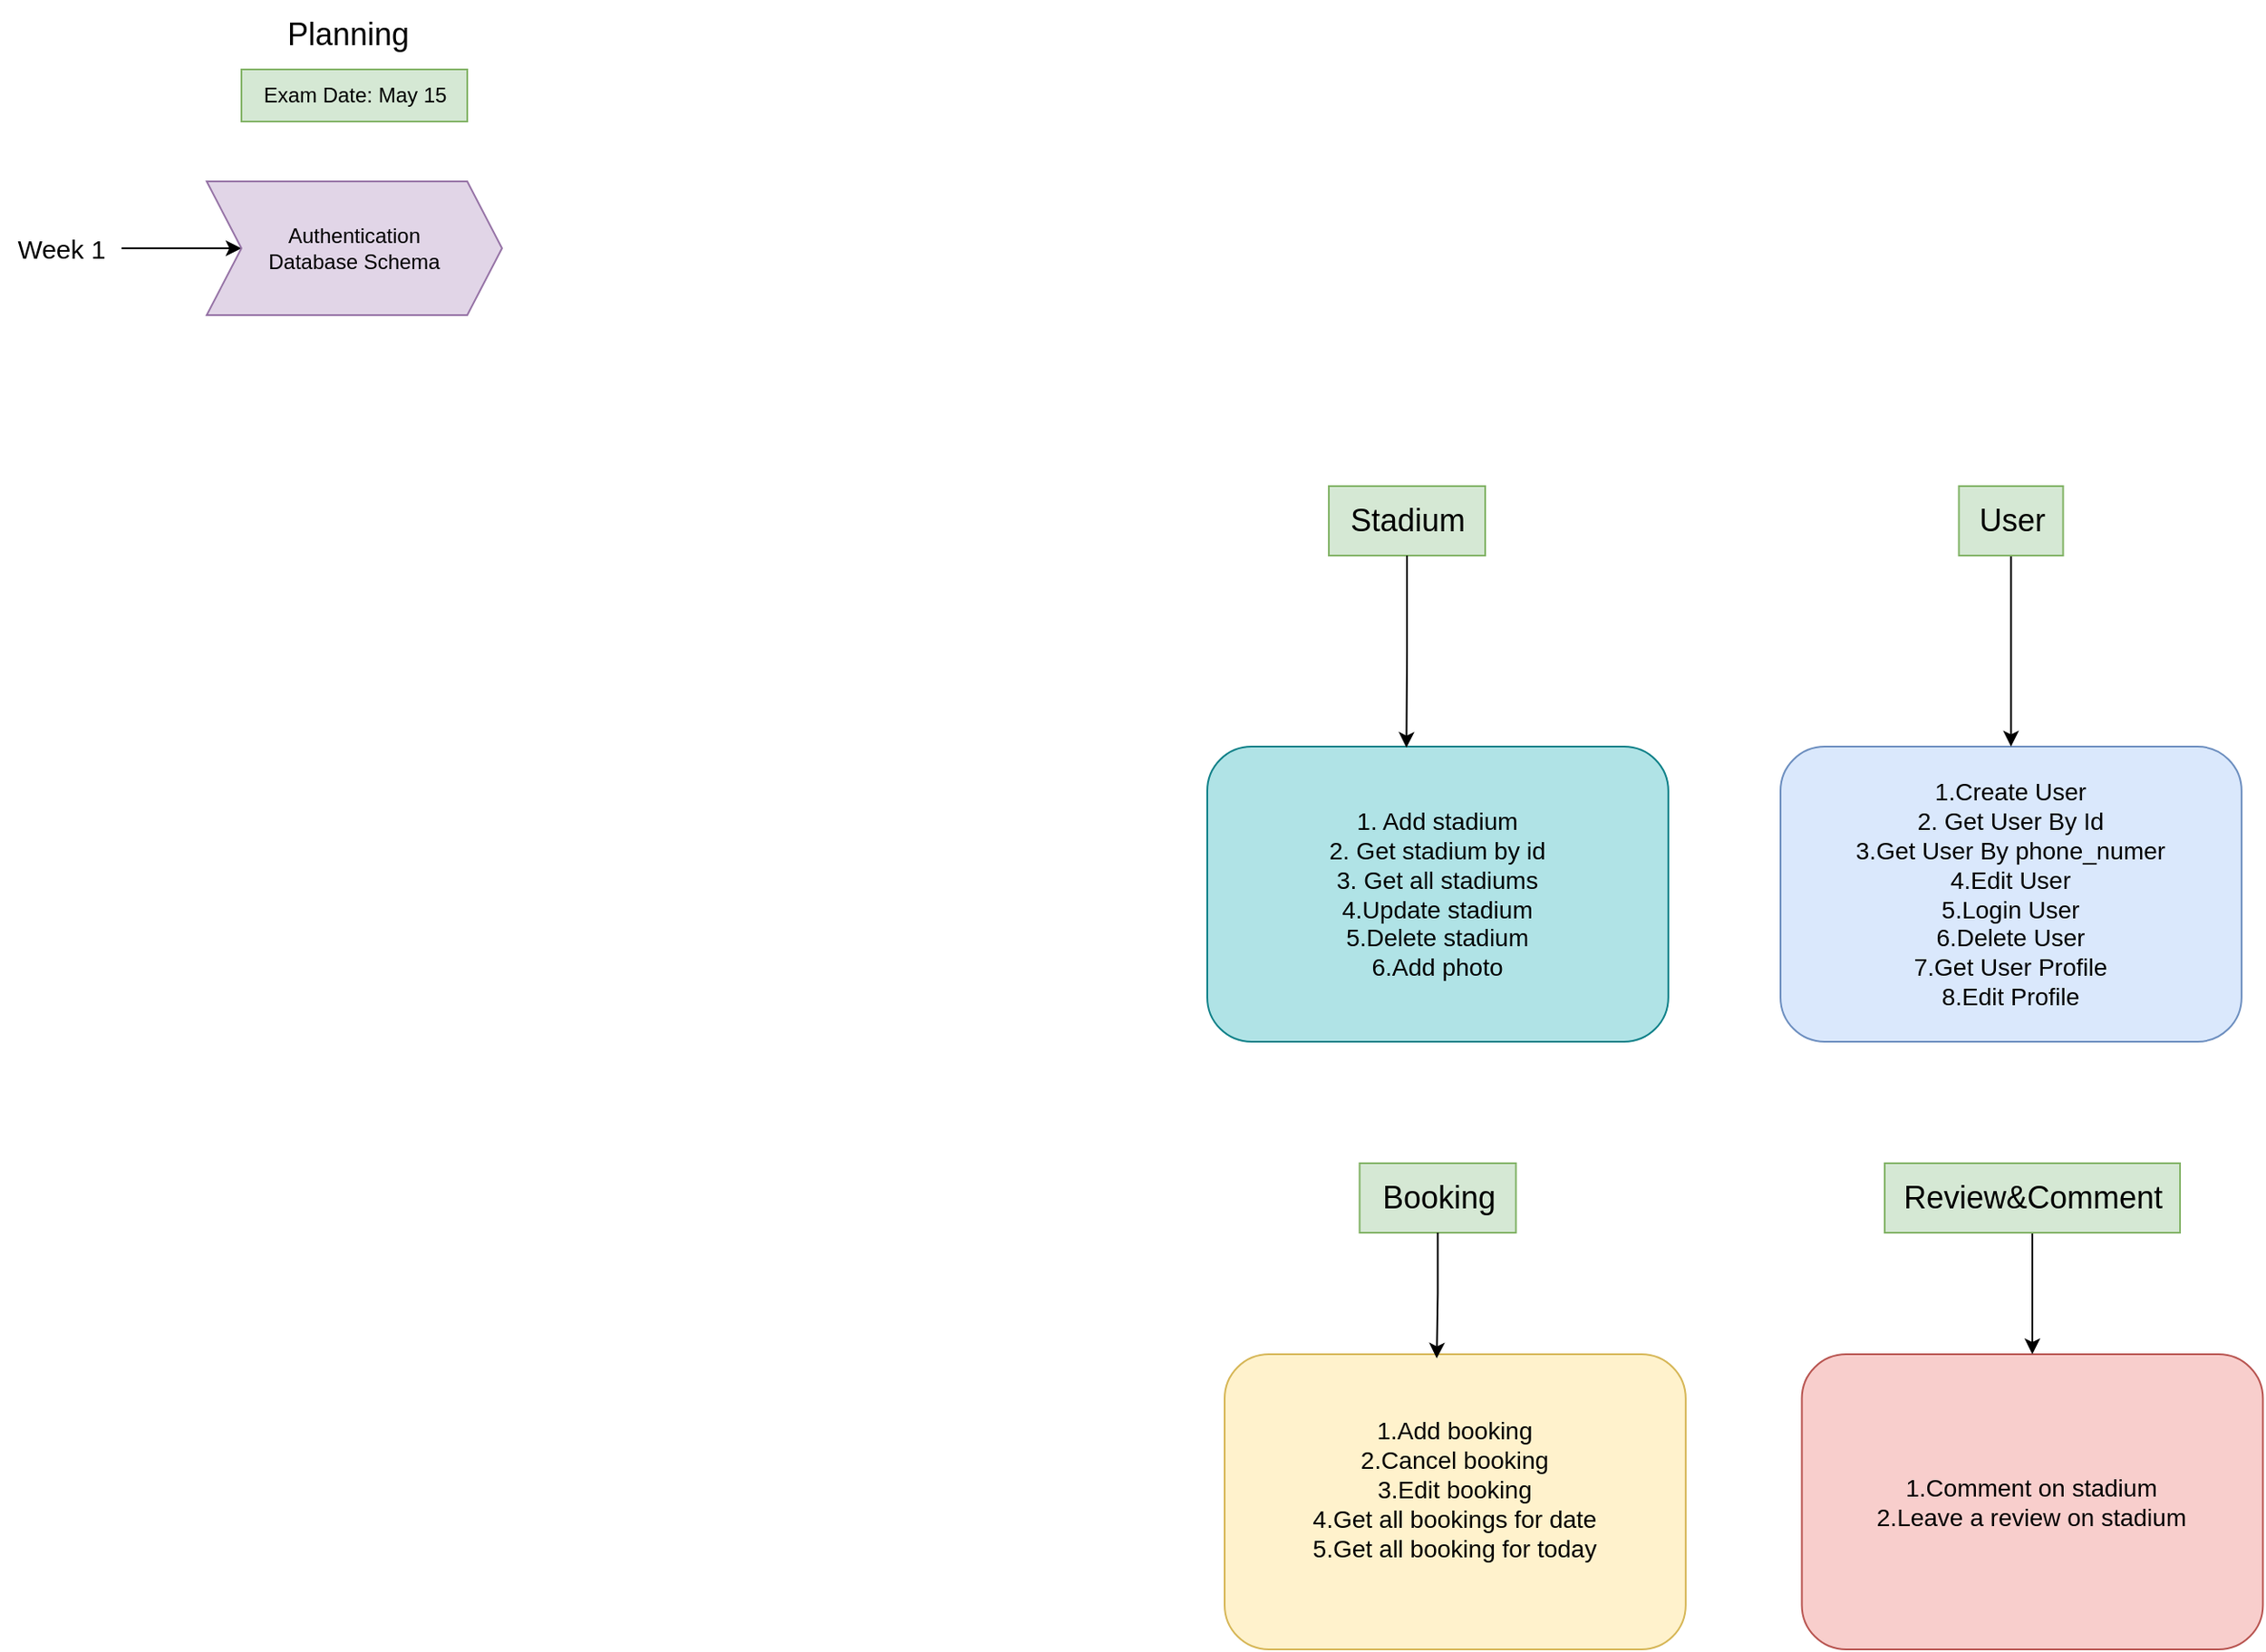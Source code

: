 <mxfile version="24.3.1" type="github">
  <diagram name="Page-1" id="hInzUNneLPHOLosXJN6D">
    <mxGraphModel dx="3500" dy="1767" grid="1" gridSize="10" guides="1" tooltips="1" connect="1" arrows="1" fold="1" page="1" pageScale="1" pageWidth="827" pageHeight="1169" math="0" shadow="0">
      <root>
        <mxCell id="0" />
        <mxCell id="1" parent="0" />
        <mxCell id="cZKXpoZEI517EeOuTU6T-1" value="&lt;font style=&quot;font-size: 18px;&quot;&gt;Planning&lt;/font&gt;" style="text;html=1;align=center;verticalAlign=middle;resizable=0;points=[];autosize=1;strokeColor=none;fillColor=none;" parent="1" vertex="1">
          <mxGeometry x="300" width="90" height="40" as="geometry" />
        </mxCell>
        <mxCell id="cZKXpoZEI517EeOuTU6T-3" value="Exam Date: May 15" style="text;html=1;align=center;verticalAlign=middle;resizable=0;points=[];autosize=1;strokeColor=#82b366;fillColor=#d5e8d4;" parent="1" vertex="1">
          <mxGeometry x="284" y="40" width="130" height="30" as="geometry" />
        </mxCell>
        <mxCell id="cZKXpoZEI517EeOuTU6T-4" value="" style="shape=image;html=1;verticalAlign=top;verticalLabelPosition=bottom;labelBackgroundColor=#ffffff;imageAspect=0;aspect=fixed;image=https://cdn3.iconfinder.com/data/icons/flat-office-icons-1/140/Artboard_1-11-128.png" parent="1" vertex="1">
          <mxGeometry x="250" y="40" width="30" height="30" as="geometry" />
        </mxCell>
        <mxCell id="cZKXpoZEI517EeOuTU6T-5" value="" style="shape=image;html=1;verticalAlign=top;verticalLabelPosition=bottom;labelBackgroundColor=#ffffff;imageAspect=0;aspect=fixed;image=https://cdn4.iconfinder.com/data/icons/online-shop-7/128/calendar-event-planning-128.png" parent="1" vertex="1">
          <mxGeometry x="390" y="5" width="30" height="30" as="geometry" />
        </mxCell>
        <mxCell id="cZKXpoZEI517EeOuTU6T-8" value="" style="edgeStyle=orthogonalEdgeStyle;rounded=0;orthogonalLoop=1;jettySize=auto;html=1;" parent="1" source="cZKXpoZEI517EeOuTU6T-6" target="cZKXpoZEI517EeOuTU6T-7" edge="1">
          <mxGeometry relative="1" as="geometry" />
        </mxCell>
        <mxCell id="cZKXpoZEI517EeOuTU6T-6" value="&lt;font style=&quot;font-size: 15px;&quot;&gt;Week 1&lt;/font&gt;" style="text;html=1;align=center;verticalAlign=middle;resizable=0;points=[];autosize=1;strokeColor=none;fillColor=none;" parent="1" vertex="1">
          <mxGeometry x="145" y="128" width="70" height="30" as="geometry" />
        </mxCell>
        <mxCell id="cZKXpoZEI517EeOuTU6T-7" value="Authentication&lt;div&gt;Database Schema&lt;/div&gt;" style="shape=step;perimeter=stepPerimeter;whiteSpace=wrap;html=1;fixedSize=1;fillColor=#e1d5e7;strokeColor=#9673a6;" parent="1" vertex="1">
          <mxGeometry x="264" y="104.5" width="170" height="77" as="geometry" />
        </mxCell>
        <mxCell id="cZKXpoZEI517EeOuTU6T-19" value="&lt;font style=&quot;font-size: 14px;&quot;&gt;1.Create User&lt;/font&gt;&lt;div style=&quot;font-size: 14px;&quot;&gt;&lt;font style=&quot;font-size: 14px;&quot;&gt;2. Get User By Id&lt;br&gt;&lt;/font&gt;&lt;/div&gt;&lt;div style=&quot;font-size: 14px;&quot;&gt;&lt;font style=&quot;font-size: 14px;&quot;&gt;3.Get User By phone_numer&lt;/font&gt;&lt;/div&gt;&lt;div style=&quot;font-size: 14px;&quot;&gt;&lt;font style=&quot;font-size: 14px;&quot;&gt;4.Edit User&lt;/font&gt;&lt;/div&gt;&lt;div style=&quot;font-size: 14px;&quot;&gt;&lt;font style=&quot;font-size: 14px;&quot;&gt;5.Login User&lt;/font&gt;&lt;/div&gt;&lt;div style=&quot;font-size: 14px;&quot;&gt;&lt;font style=&quot;font-size: 14px;&quot;&gt;6.Delete User&lt;/font&gt;&lt;/div&gt;&lt;div style=&quot;font-size: 14px;&quot;&gt;&lt;font style=&quot;font-size: 14px;&quot;&gt;7.Get User Profile&lt;/font&gt;&lt;/div&gt;&lt;div style=&quot;font-size: 14px;&quot;&gt;&lt;font style=&quot;font-size: 14px;&quot;&gt;8.Edit Profile&lt;/font&gt;&lt;/div&gt;" style="rounded=1;whiteSpace=wrap;html=1;fillColor=#dae8fc;strokeColor=#6c8ebf;" parent="1" vertex="1">
          <mxGeometry x="1170.01" y="430" width="265.43" height="170" as="geometry" />
        </mxCell>
        <mxCell id="cZKXpoZEI517EeOuTU6T-22" style="edgeStyle=orthogonalEdgeStyle;rounded=0;orthogonalLoop=1;jettySize=auto;html=1;" parent="1" source="cZKXpoZEI517EeOuTU6T-21" target="cZKXpoZEI517EeOuTU6T-19" edge="1">
          <mxGeometry relative="1" as="geometry" />
        </mxCell>
        <mxCell id="cZKXpoZEI517EeOuTU6T-21" value="&lt;font style=&quot;font-size: 18px;&quot;&gt;User&lt;/font&gt;" style="text;html=1;align=center;verticalAlign=middle;resizable=0;points=[];autosize=1;strokeColor=#82b366;fillColor=#d5e8d4;" parent="1" vertex="1">
          <mxGeometry x="1272.72" y="280" width="60" height="40" as="geometry" />
        </mxCell>
        <mxCell id="-iIECcJNtRa6xu_7U_by-1" value="&lt;span style=&quot;font-size: 14px;&quot;&gt;1. Add stadium&lt;/span&gt;&lt;div&gt;&lt;span style=&quot;font-size: 14px;&quot;&gt;2. Get stadium by id&lt;/span&gt;&lt;/div&gt;&lt;div&gt;&lt;span style=&quot;font-size: 14px;&quot;&gt;3. Get all stadiums&lt;/span&gt;&lt;/div&gt;&lt;div&gt;&lt;span style=&quot;font-size: 14px;&quot;&gt;4.Update stadium&lt;/span&gt;&lt;/div&gt;&lt;div&gt;&lt;span style=&quot;font-size: 14px;&quot;&gt;5.Delete stadium&lt;/span&gt;&lt;/div&gt;&lt;div&gt;&lt;span style=&quot;font-size: 14px;&quot;&gt;6.Add photo&lt;/span&gt;&lt;/div&gt;" style="rounded=1;whiteSpace=wrap;html=1;fillColor=#b0e3e6;strokeColor=#0e8088;" vertex="1" parent="1">
          <mxGeometry x="840" y="430" width="265.43" height="170" as="geometry" />
        </mxCell>
        <mxCell id="-iIECcJNtRa6xu_7U_by-3" value="&lt;font style=&quot;font-size: 18px;&quot;&gt;Stadium&lt;/font&gt;" style="text;html=1;align=center;verticalAlign=middle;resizable=0;points=[];autosize=1;strokeColor=#82b366;fillColor=#d5e8d4;" vertex="1" parent="1">
          <mxGeometry x="910" y="280" width="90" height="40" as="geometry" />
        </mxCell>
        <mxCell id="-iIECcJNtRa6xu_7U_by-8" style="edgeStyle=orthogonalEdgeStyle;rounded=0;orthogonalLoop=1;jettySize=auto;html=1;entryX=0.432;entryY=0.004;entryDx=0;entryDy=0;entryPerimeter=0;" edge="1" parent="1" source="-iIECcJNtRa6xu_7U_by-3" target="-iIECcJNtRa6xu_7U_by-1">
          <mxGeometry relative="1" as="geometry" />
        </mxCell>
        <mxCell id="-iIECcJNtRa6xu_7U_by-9" value="&lt;span style=&quot;font-size: 14px;&quot;&gt;1.Add booking&lt;/span&gt;&lt;div&gt;&lt;span style=&quot;font-size: 14px;&quot;&gt;2.Cancel booking&lt;/span&gt;&lt;/div&gt;&lt;div&gt;&lt;span style=&quot;font-size: 14px;&quot;&gt;3.Edit booking&lt;/span&gt;&lt;/div&gt;&lt;div&gt;&lt;span style=&quot;font-size: 14px;&quot;&gt;4.Get all bookings for date&lt;/span&gt;&lt;/div&gt;&lt;div&gt;&lt;span style=&quot;font-size: 14px;&quot;&gt;5.Get all booking for today&lt;/span&gt;&lt;/div&gt;&lt;div&gt;&lt;br&gt;&lt;/div&gt;" style="rounded=1;whiteSpace=wrap;html=1;fillColor=#fff2cc;strokeColor=#d6b656;" vertex="1" parent="1">
          <mxGeometry x="850" y="780" width="265.43" height="170" as="geometry" />
        </mxCell>
        <mxCell id="-iIECcJNtRa6xu_7U_by-10" value="&lt;font style=&quot;font-size: 18px;&quot;&gt;Booking&lt;/font&gt;" style="text;html=1;align=center;verticalAlign=middle;resizable=0;points=[];autosize=1;fillColor=#d5e8d4;strokeColor=#82b366;" vertex="1" parent="1">
          <mxGeometry x="927.71" y="670" width="90" height="40" as="geometry" />
        </mxCell>
        <mxCell id="-iIECcJNtRa6xu_7U_by-12" value="&lt;div&gt;&lt;span style=&quot;font-size: 14px;&quot;&gt;1.Comment on stadium&lt;/span&gt;&lt;/div&gt;&lt;div&gt;&lt;span style=&quot;font-size: 14px;&quot;&gt;2.Leave a review on stadium&lt;/span&gt;&lt;/div&gt;" style="rounded=1;whiteSpace=wrap;html=1;fillColor=#f8cecc;strokeColor=#b85450;" vertex="1" parent="1">
          <mxGeometry x="1182.29" y="780" width="265.43" height="170" as="geometry" />
        </mxCell>
        <mxCell id="-iIECcJNtRa6xu_7U_by-14" style="edgeStyle=orthogonalEdgeStyle;rounded=0;orthogonalLoop=1;jettySize=auto;html=1;entryX=0.5;entryY=0;entryDx=0;entryDy=0;" edge="1" parent="1" source="-iIECcJNtRa6xu_7U_by-13" target="-iIECcJNtRa6xu_7U_by-12">
          <mxGeometry relative="1" as="geometry" />
        </mxCell>
        <mxCell id="-iIECcJNtRa6xu_7U_by-13" value="&lt;font style=&quot;font-size: 18px;&quot;&gt;Review&amp;amp;Comment&lt;/font&gt;" style="text;html=1;align=center;verticalAlign=middle;resizable=0;points=[];autosize=1;fillColor=#d5e8d4;strokeColor=#82b366;" vertex="1" parent="1">
          <mxGeometry x="1230" y="670" width="170" height="40" as="geometry" />
        </mxCell>
        <mxCell id="-iIECcJNtRa6xu_7U_by-15" style="edgeStyle=orthogonalEdgeStyle;rounded=0;orthogonalLoop=1;jettySize=auto;html=1;entryX=0.46;entryY=0.014;entryDx=0;entryDy=0;entryPerimeter=0;" edge="1" parent="1" source="-iIECcJNtRa6xu_7U_by-10" target="-iIECcJNtRa6xu_7U_by-9">
          <mxGeometry relative="1" as="geometry" />
        </mxCell>
      </root>
    </mxGraphModel>
  </diagram>
</mxfile>
